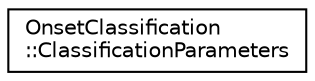 digraph "Graphical Class Hierarchy"
{
  edge [fontname="Helvetica",fontsize="10",labelfontname="Helvetica",labelfontsize="10"];
  node [fontname="Helvetica",fontsize="10",shape=record];
  rankdir="LR";
  Node1 [label="OnsetClassification\l::ClassificationParameters",height=0.2,width=0.4,color="black", fillcolor="white", style="filled",URL="$df/d98/struct_onset_classification_1_1_classification_parameters.html"];
}
